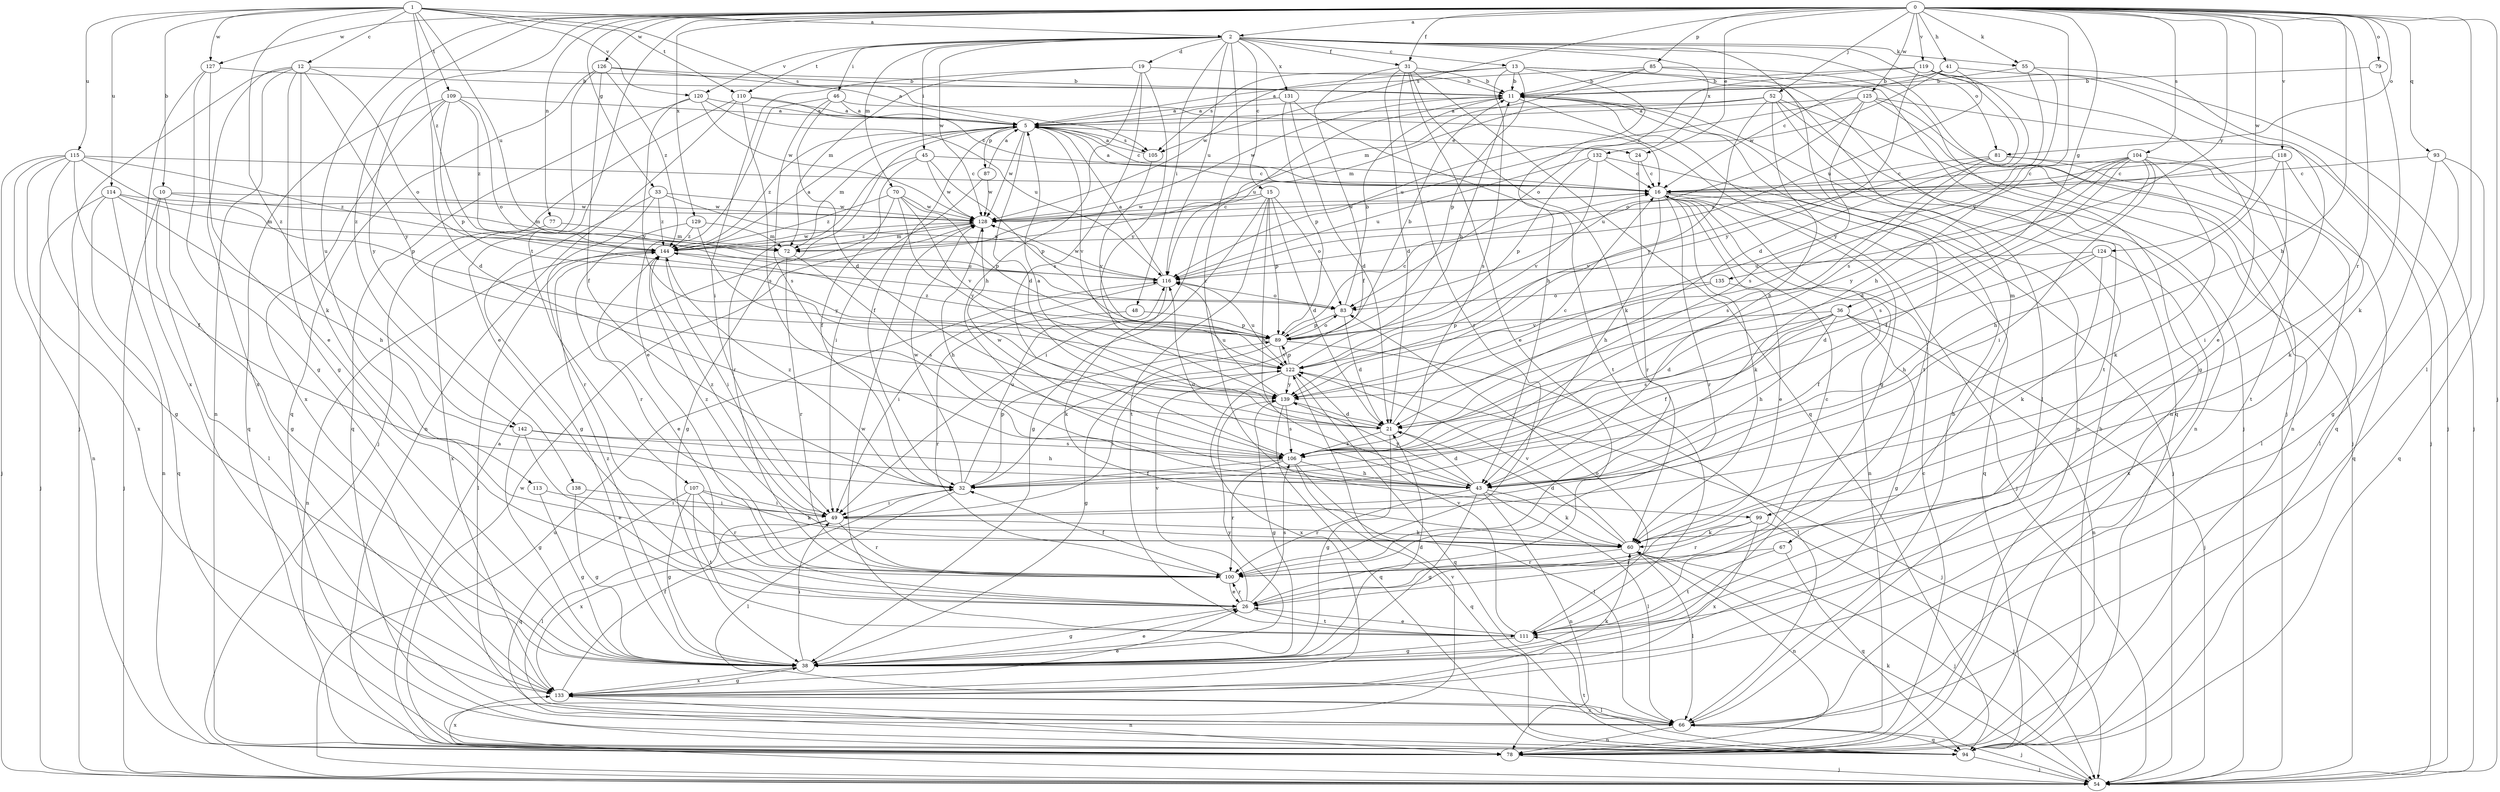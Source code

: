 strict digraph  {
0;
1;
2;
5;
10;
11;
12;
13;
15;
16;
19;
21;
24;
26;
31;
32;
33;
36;
38;
41;
43;
45;
46;
48;
49;
52;
54;
55;
60;
66;
67;
70;
72;
77;
78;
79;
81;
83;
85;
87;
89;
93;
94;
99;
100;
104;
105;
106;
107;
109;
110;
111;
113;
114;
115;
116;
118;
119;
120;
122;
124;
125;
126;
127;
128;
129;
131;
132;
133;
135;
138;
139;
142;
144;
0 -> 2  [label=a];
0 -> 24  [label=e];
0 -> 31  [label=f];
0 -> 33  [label=g];
0 -> 36  [label=g];
0 -> 41  [label=h];
0 -> 43  [label=h];
0 -> 52  [label=j];
0 -> 54  [label=j];
0 -> 55  [label=k];
0 -> 66  [label=l];
0 -> 77  [label=n];
0 -> 79  [label=o];
0 -> 81  [label=o];
0 -> 85  [label=p];
0 -> 93  [label=q];
0 -> 99  [label=r];
0 -> 104  [label=s];
0 -> 105  [label=s];
0 -> 107  [label=t];
0 -> 113  [label=u];
0 -> 118  [label=v];
0 -> 119  [label=v];
0 -> 124  [label=w];
0 -> 125  [label=w];
0 -> 126  [label=w];
0 -> 127  [label=w];
0 -> 129  [label=x];
0 -> 135  [label=y];
0 -> 138  [label=y];
0 -> 139  [label=y];
0 -> 142  [label=z];
1 -> 2  [label=a];
1 -> 10  [label=b];
1 -> 12  [label=c];
1 -> 105  [label=s];
1 -> 109  [label=t];
1 -> 110  [label=t];
1 -> 114  [label=u];
1 -> 115  [label=u];
1 -> 116  [label=u];
1 -> 120  [label=v];
1 -> 127  [label=w];
1 -> 142  [label=z];
1 -> 144  [label=z];
2 -> 13  [label=c];
2 -> 15  [label=c];
2 -> 19  [label=d];
2 -> 31  [label=f];
2 -> 45  [label=i];
2 -> 46  [label=i];
2 -> 48  [label=i];
2 -> 54  [label=j];
2 -> 55  [label=k];
2 -> 67  [label=m];
2 -> 70  [label=m];
2 -> 81  [label=o];
2 -> 99  [label=r];
2 -> 110  [label=t];
2 -> 116  [label=u];
2 -> 120  [label=v];
2 -> 128  [label=w];
2 -> 131  [label=x];
2 -> 132  [label=x];
5 -> 16  [label=c];
5 -> 21  [label=d];
5 -> 24  [label=e];
5 -> 32  [label=f];
5 -> 72  [label=m];
5 -> 87  [label=p];
5 -> 105  [label=s];
5 -> 122  [label=v];
5 -> 128  [label=w];
5 -> 144  [label=z];
10 -> 38  [label=g];
10 -> 54  [label=j];
10 -> 66  [label=l];
10 -> 72  [label=m];
10 -> 128  [label=w];
11 -> 5  [label=a];
11 -> 38  [label=g];
11 -> 78  [label=n];
11 -> 111  [label=t];
11 -> 116  [label=u];
11 -> 128  [label=w];
12 -> 11  [label=b];
12 -> 38  [label=g];
12 -> 54  [label=j];
12 -> 60  [label=k];
12 -> 78  [label=n];
12 -> 83  [label=o];
12 -> 133  [label=x];
12 -> 139  [label=y];
13 -> 11  [label=b];
13 -> 43  [label=h];
13 -> 66  [label=l];
13 -> 89  [label=p];
13 -> 94  [label=q];
13 -> 105  [label=s];
13 -> 106  [label=s];
13 -> 128  [label=w];
15 -> 21  [label=d];
15 -> 38  [label=g];
15 -> 43  [label=h];
15 -> 49  [label=i];
15 -> 83  [label=o];
15 -> 89  [label=p];
15 -> 111  [label=t];
15 -> 128  [label=w];
16 -> 5  [label=a];
16 -> 26  [label=e];
16 -> 43  [label=h];
16 -> 54  [label=j];
16 -> 60  [label=k];
16 -> 78  [label=n];
16 -> 94  [label=q];
16 -> 100  [label=r];
16 -> 128  [label=w];
19 -> 11  [label=b];
19 -> 43  [label=h];
19 -> 49  [label=i];
19 -> 72  [label=m];
19 -> 106  [label=s];
19 -> 139  [label=y];
21 -> 5  [label=a];
21 -> 16  [label=c];
21 -> 38  [label=g];
21 -> 106  [label=s];
24 -> 16  [label=c];
24 -> 100  [label=r];
26 -> 16  [label=c];
26 -> 38  [label=g];
26 -> 100  [label=r];
26 -> 106  [label=s];
26 -> 111  [label=t];
26 -> 122  [label=v];
31 -> 11  [label=b];
31 -> 21  [label=d];
31 -> 26  [label=e];
31 -> 32  [label=f];
31 -> 60  [label=k];
31 -> 94  [label=q];
31 -> 100  [label=r];
32 -> 49  [label=i];
32 -> 66  [label=l];
32 -> 89  [label=p];
32 -> 116  [label=u];
32 -> 128  [label=w];
32 -> 144  [label=z];
33 -> 38  [label=g];
33 -> 100  [label=r];
33 -> 116  [label=u];
33 -> 128  [label=w];
33 -> 144  [label=z];
36 -> 21  [label=d];
36 -> 32  [label=f];
36 -> 38  [label=g];
36 -> 43  [label=h];
36 -> 54  [label=j];
36 -> 78  [label=n];
36 -> 89  [label=p];
36 -> 106  [label=s];
38 -> 21  [label=d];
38 -> 26  [label=e];
38 -> 49  [label=i];
38 -> 133  [label=x];
38 -> 139  [label=y];
38 -> 144  [label=z];
41 -> 11  [label=b];
41 -> 16  [label=c];
41 -> 54  [label=j];
41 -> 116  [label=u];
41 -> 128  [label=w];
43 -> 21  [label=d];
43 -> 38  [label=g];
43 -> 60  [label=k];
43 -> 66  [label=l];
43 -> 78  [label=n];
43 -> 100  [label=r];
43 -> 116  [label=u];
43 -> 139  [label=y];
45 -> 16  [label=c];
45 -> 32  [label=f];
45 -> 89  [label=p];
45 -> 100  [label=r];
45 -> 128  [label=w];
46 -> 5  [label=a];
46 -> 16  [label=c];
46 -> 21  [label=d];
46 -> 26  [label=e];
46 -> 106  [label=s];
48 -> 89  [label=p];
48 -> 100  [label=r];
49 -> 60  [label=k];
49 -> 66  [label=l];
49 -> 100  [label=r];
49 -> 133  [label=x];
49 -> 144  [label=z];
52 -> 5  [label=a];
52 -> 43  [label=h];
52 -> 54  [label=j];
52 -> 72  [label=m];
52 -> 78  [label=n];
52 -> 111  [label=t];
52 -> 139  [label=y];
54 -> 60  [label=k];
54 -> 116  [label=u];
54 -> 122  [label=v];
55 -> 11  [label=b];
55 -> 43  [label=h];
55 -> 54  [label=j];
55 -> 139  [label=y];
60 -> 21  [label=d];
60 -> 54  [label=j];
60 -> 66  [label=l];
60 -> 78  [label=n];
60 -> 100  [label=r];
60 -> 122  [label=v];
60 -> 144  [label=z];
66 -> 11  [label=b];
66 -> 54  [label=j];
66 -> 78  [label=n];
66 -> 94  [label=q];
66 -> 133  [label=x];
67 -> 94  [label=q];
67 -> 100  [label=r];
67 -> 111  [label=t];
70 -> 38  [label=g];
70 -> 89  [label=p];
70 -> 122  [label=v];
70 -> 128  [label=w];
70 -> 139  [label=y];
70 -> 144  [label=z];
72 -> 100  [label=r];
72 -> 106  [label=s];
77 -> 72  [label=m];
77 -> 133  [label=x];
78 -> 5  [label=a];
78 -> 16  [label=c];
78 -> 54  [label=j];
78 -> 128  [label=w];
78 -> 133  [label=x];
79 -> 11  [label=b];
79 -> 60  [label=k];
81 -> 16  [label=c];
81 -> 66  [label=l];
81 -> 94  [label=q];
81 -> 106  [label=s];
81 -> 122  [label=v];
83 -> 11  [label=b];
83 -> 21  [label=d];
83 -> 89  [label=p];
85 -> 5  [label=a];
85 -> 11  [label=b];
85 -> 54  [label=j];
85 -> 72  [label=m];
85 -> 78  [label=n];
87 -> 5  [label=a];
87 -> 49  [label=i];
87 -> 128  [label=w];
89 -> 11  [label=b];
89 -> 16  [label=c];
89 -> 38  [label=g];
89 -> 66  [label=l];
89 -> 83  [label=o];
89 -> 122  [label=v];
89 -> 144  [label=z];
93 -> 16  [label=c];
93 -> 38  [label=g];
93 -> 66  [label=l];
93 -> 94  [label=q];
94 -> 11  [label=b];
94 -> 54  [label=j];
94 -> 111  [label=t];
99 -> 54  [label=j];
99 -> 60  [label=k];
99 -> 100  [label=r];
99 -> 133  [label=x];
100 -> 26  [label=e];
100 -> 32  [label=f];
104 -> 16  [label=c];
104 -> 21  [label=d];
104 -> 32  [label=f];
104 -> 49  [label=i];
104 -> 60  [label=k];
104 -> 106  [label=s];
104 -> 111  [label=t];
104 -> 116  [label=u];
104 -> 139  [label=y];
105 -> 5  [label=a];
105 -> 122  [label=v];
106 -> 32  [label=f];
106 -> 43  [label=h];
106 -> 66  [label=l];
106 -> 94  [label=q];
106 -> 100  [label=r];
106 -> 128  [label=w];
107 -> 38  [label=g];
107 -> 49  [label=i];
107 -> 60  [label=k];
107 -> 94  [label=q];
107 -> 100  [label=r];
107 -> 111  [label=t];
109 -> 5  [label=a];
109 -> 21  [label=d];
109 -> 83  [label=o];
109 -> 89  [label=p];
109 -> 94  [label=q];
109 -> 133  [label=x];
109 -> 144  [label=z];
110 -> 5  [label=a];
110 -> 16  [label=c];
110 -> 54  [label=j];
110 -> 78  [label=n];
110 -> 106  [label=s];
111 -> 26  [label=e];
111 -> 38  [label=g];
111 -> 83  [label=o];
111 -> 122  [label=v];
111 -> 128  [label=w];
113 -> 38  [label=g];
113 -> 49  [label=i];
114 -> 43  [label=h];
114 -> 54  [label=j];
114 -> 72  [label=m];
114 -> 78  [label=n];
114 -> 94  [label=q];
114 -> 128  [label=w];
115 -> 16  [label=c];
115 -> 32  [label=f];
115 -> 38  [label=g];
115 -> 54  [label=j];
115 -> 78  [label=n];
115 -> 89  [label=p];
115 -> 133  [label=x];
115 -> 144  [label=z];
116 -> 5  [label=a];
116 -> 49  [label=i];
116 -> 60  [label=k];
116 -> 83  [label=o];
116 -> 128  [label=w];
118 -> 16  [label=c];
118 -> 43  [label=h];
118 -> 49  [label=i];
118 -> 60  [label=k];
118 -> 144  [label=z];
119 -> 11  [label=b];
119 -> 21  [label=d];
119 -> 26  [label=e];
119 -> 38  [label=g];
119 -> 83  [label=o];
119 -> 106  [label=s];
119 -> 139  [label=y];
120 -> 5  [label=a];
120 -> 94  [label=q];
120 -> 116  [label=u];
120 -> 122  [label=v];
120 -> 128  [label=w];
122 -> 11  [label=b];
122 -> 49  [label=i];
122 -> 54  [label=j];
122 -> 89  [label=p];
122 -> 94  [label=q];
122 -> 116  [label=u];
122 -> 133  [label=x];
122 -> 139  [label=y];
124 -> 21  [label=d];
124 -> 43  [label=h];
124 -> 60  [label=k];
124 -> 116  [label=u];
124 -> 133  [label=x];
125 -> 5  [label=a];
125 -> 54  [label=j];
125 -> 78  [label=n];
125 -> 83  [label=o];
125 -> 94  [label=q];
125 -> 106  [label=s];
125 -> 116  [label=u];
126 -> 5  [label=a];
126 -> 11  [label=b];
126 -> 26  [label=e];
126 -> 32  [label=f];
126 -> 94  [label=q];
126 -> 144  [label=z];
127 -> 11  [label=b];
127 -> 26  [label=e];
127 -> 38  [label=g];
127 -> 133  [label=x];
128 -> 16  [label=c];
128 -> 43  [label=h];
128 -> 72  [label=m];
128 -> 144  [label=z];
129 -> 72  [label=m];
129 -> 100  [label=r];
129 -> 139  [label=y];
129 -> 144  [label=z];
131 -> 5  [label=a];
131 -> 21  [label=d];
131 -> 89  [label=p];
131 -> 111  [label=t];
132 -> 16  [label=c];
132 -> 54  [label=j];
132 -> 89  [label=p];
132 -> 116  [label=u];
132 -> 122  [label=v];
133 -> 26  [label=e];
133 -> 32  [label=f];
133 -> 38  [label=g];
133 -> 60  [label=k];
133 -> 66  [label=l];
133 -> 78  [label=n];
135 -> 32  [label=f];
135 -> 83  [label=o];
135 -> 122  [label=v];
138 -> 38  [label=g];
138 -> 49  [label=i];
139 -> 21  [label=d];
139 -> 38  [label=g];
139 -> 94  [label=q];
139 -> 106  [label=s];
139 -> 116  [label=u];
142 -> 26  [label=e];
142 -> 38  [label=g];
142 -> 43  [label=h];
142 -> 106  [label=s];
144 -> 5  [label=a];
144 -> 26  [label=e];
144 -> 49  [label=i];
144 -> 66  [label=l];
144 -> 78  [label=n];
144 -> 116  [label=u];
144 -> 128  [label=w];
}

